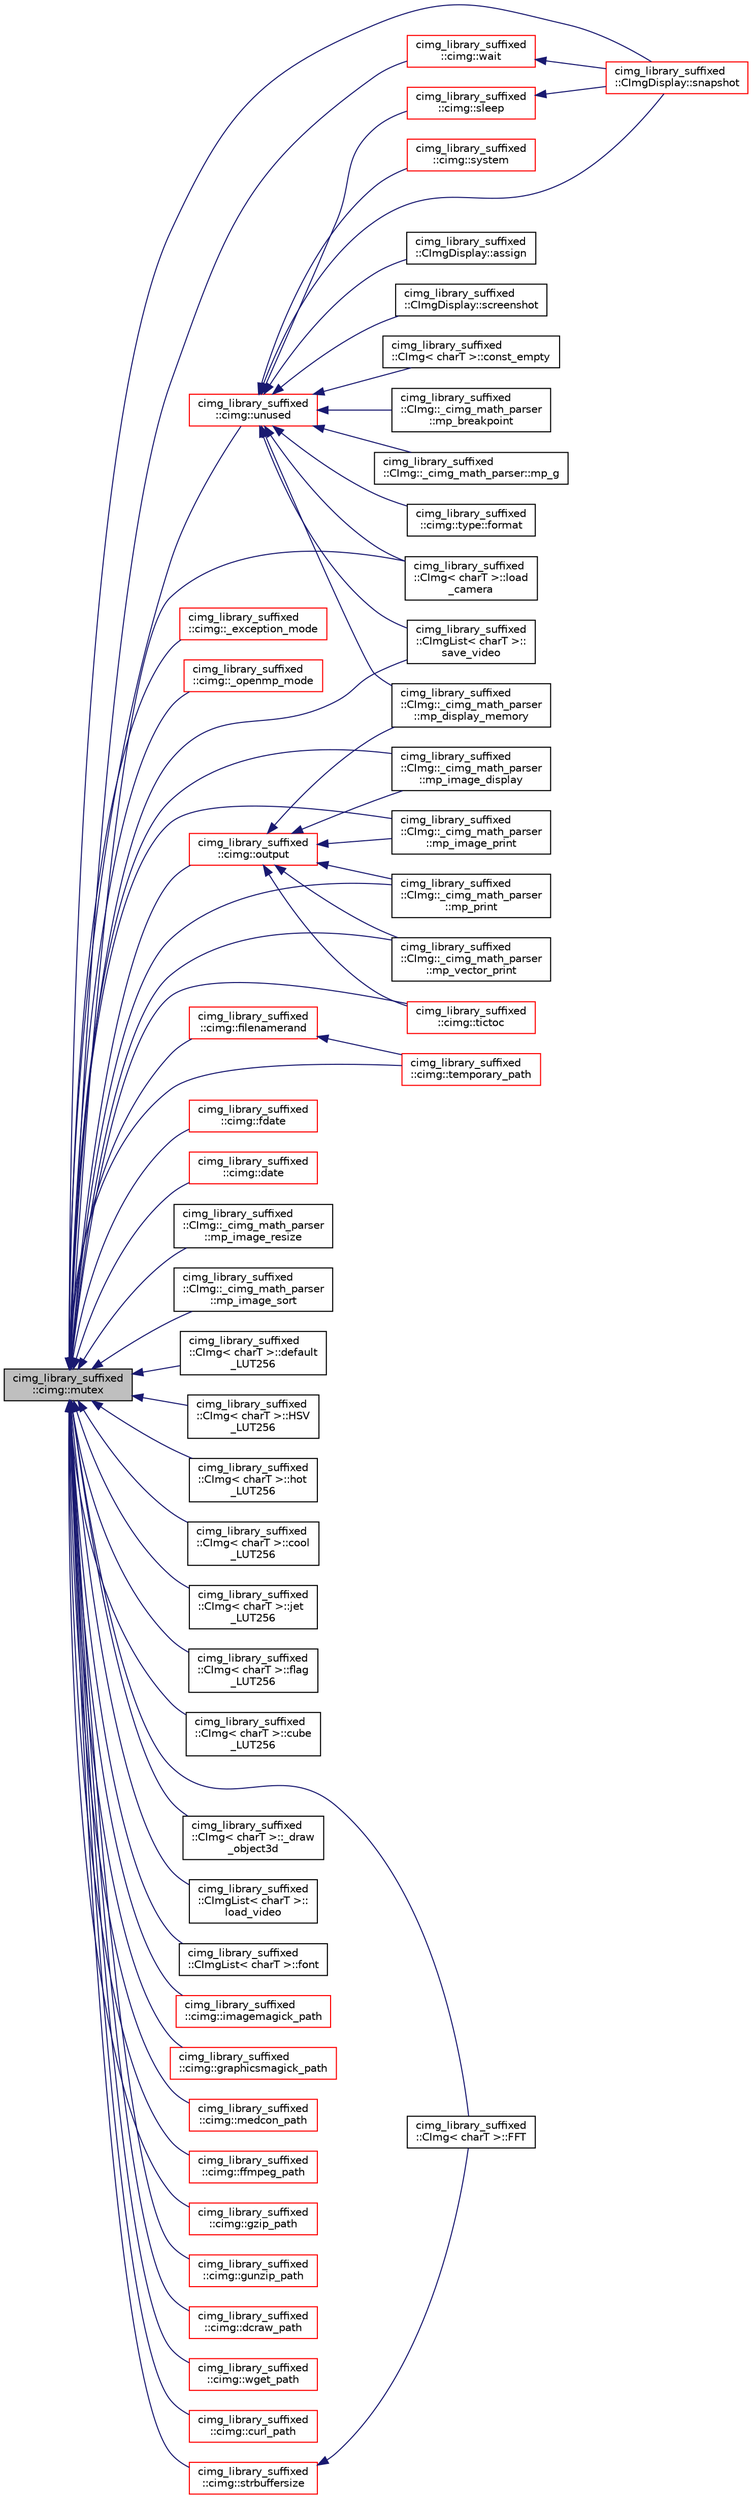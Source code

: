 digraph "cimg_library_suffixed::cimg::mutex"
{
  edge [fontname="Helvetica",fontsize="10",labelfontname="Helvetica",labelfontsize="10"];
  node [fontname="Helvetica",fontsize="10",shape=record];
  rankdir="LR";
  Node2706 [label="cimg_library_suffixed\l::cimg::mutex",height=0.2,width=0.4,color="black", fillcolor="grey75", style="filled", fontcolor="black"];
  Node2706 -> Node2707 [dir="back",color="midnightblue",fontsize="10",style="solid",fontname="Helvetica"];
  Node2707 [label="cimg_library_suffixed\l::cimg::unused",height=0.2,width=0.4,color="red", fillcolor="white", style="filled",URL="$namespacecimg__library__suffixed_1_1cimg.html#a79aef0cbcf66ceb71c2b74cb66b4deb2",tooltip="Avoid warning messages due to unused parameters. Do nothing actually. "];
  Node2707 -> Node2708 [dir="back",color="midnightblue",fontsize="10",style="solid",fontname="Helvetica"];
  Node2708 [label="cimg_library_suffixed\l::cimg::type::format",height=0.2,width=0.4,color="black", fillcolor="white", style="filled",URL="$structcimg__library__suffixed_1_1cimg_1_1type.html#a282756ed38a301a26ce37292782ec5c5"];
  Node2707 -> Node2709 [dir="back",color="midnightblue",fontsize="10",style="solid",fontname="Helvetica"];
  Node2709 [label="cimg_library_suffixed\l::cimg::system",height=0.2,width=0.4,color="red", fillcolor="white", style="filled",URL="$namespacecimg__library__suffixed_1_1cimg.html#a5ddfa532b09b12973f543977f1f688da"];
  Node2707 -> Node2750 [dir="back",color="midnightblue",fontsize="10",style="solid",fontname="Helvetica"];
  Node2750 [label="cimg_library_suffixed\l::cimg::sleep",height=0.2,width=0.4,color="red", fillcolor="white", style="filled",URL="$namespacecimg__library__suffixed_1_1cimg.html#aa2bf8fb0d97c122cbc52e1f2e167e8a6",tooltip="Sleep for a given numbers of milliseconds. "];
  Node2750 -> Node2760 [dir="back",color="midnightblue",fontsize="10",style="solid",fontname="Helvetica"];
  Node2760 [label="cimg_library_suffixed\l::CImgDisplay::snapshot",height=0.2,width=0.4,color="red", fillcolor="white", style="filled",URL="$structcimg__library__suffixed_1_1_c_img_display.html#a914ee0515249db301dc66275861a6b3e",tooltip="Take a snapshot of the associated window content. "];
  Node2707 -> Node2765 [dir="back",color="midnightblue",fontsize="10",style="solid",fontname="Helvetica"];
  Node2765 [label="cimg_library_suffixed\l::CImgDisplay::assign",height=0.2,width=0.4,color="black", fillcolor="white", style="filled",URL="$structcimg__library__suffixed_1_1_c_img_display.html#a316edd54f58ad7fa3fdbb439f1b34177",tooltip="Construct a display with specified dimensions . "];
  Node2707 -> Node2766 [dir="back",color="midnightblue",fontsize="10",style="solid",fontname="Helvetica"];
  Node2766 [label="cimg_library_suffixed\l::CImgDisplay::screenshot",height=0.2,width=0.4,color="black", fillcolor="white", style="filled",URL="$structcimg__library__suffixed_1_1_c_img_display.html#a264122e4cc7584dfa57678ceda68bfbb",tooltip="Take a snapshot of the current screen content. "];
  Node2707 -> Node2760 [dir="back",color="midnightblue",fontsize="10",style="solid",fontname="Helvetica"];
  Node2707 -> Node2767 [dir="back",color="midnightblue",fontsize="10",style="solid",fontname="Helvetica"];
  Node2767 [label="cimg_library_suffixed\l::CImg\< charT \>::const_empty",height=0.2,width=0.4,color="black", fillcolor="white", style="filled",URL="$structcimg__library__suffixed_1_1_c_img.html#a0c25588da200d84fb03afb1b491c6738",tooltip="Return a reference to an empty image . "];
  Node2707 -> Node2768 [dir="back",color="midnightblue",fontsize="10",style="solid",fontname="Helvetica"];
  Node2768 [label="cimg_library_suffixed\l::CImg::_cimg_math_parser\l::mp_breakpoint",height=0.2,width=0.4,color="black", fillcolor="white", style="filled",URL="$structcimg__library__suffixed_1_1_c_img_1_1__cimg__math__parser.html#a7a7f75c918df02ccfa168c11a143c585"];
  Node2707 -> Node2769 [dir="back",color="midnightblue",fontsize="10",style="solid",fontname="Helvetica"];
  Node2769 [label="cimg_library_suffixed\l::CImg::_cimg_math_parser\l::mp_display_memory",height=0.2,width=0.4,color="black", fillcolor="white", style="filled",URL="$structcimg__library__suffixed_1_1_c_img_1_1__cimg__math__parser.html#a6d1b924d601f12aafc3733441e165124"];
  Node2707 -> Node2770 [dir="back",color="midnightblue",fontsize="10",style="solid",fontname="Helvetica"];
  Node2770 [label="cimg_library_suffixed\l::CImg::_cimg_math_parser::mp_g",height=0.2,width=0.4,color="black", fillcolor="white", style="filled",URL="$structcimg__library__suffixed_1_1_c_img_1_1__cimg__math__parser.html#a1a6f67dab44ca62b11aec01933907178"];
  Node2707 -> Node2783 [dir="back",color="midnightblue",fontsize="10",style="solid",fontname="Helvetica"];
  Node2783 [label="cimg_library_suffixed\l::CImg\< charT \>::load\l_camera",height=0.2,width=0.4,color="black", fillcolor="white", style="filled",URL="$structcimg__library__suffixed_1_1_c_img.html#a7283a9a49902ac537d8e1bb2613ee9cc",tooltip="Load image from a camera stream, using OpenCV. "];
  Node2707 -> Node2786 [dir="back",color="midnightblue",fontsize="10",style="solid",fontname="Helvetica"];
  Node2786 [label="cimg_library_suffixed\l::CImgList\< charT \>::\lsave_video",height=0.2,width=0.4,color="black", fillcolor="white", style="filled",URL="$structcimg__library__suffixed_1_1_c_img_list.html#a4fcada66102d9f9245f11d2127dbe8fb",tooltip="Save image sequence, using the OpenCV library. "];
  Node2706 -> Node2789 [dir="back",color="midnightblue",fontsize="10",style="solid",fontname="Helvetica"];
  Node2789 [label="cimg_library_suffixed\l::cimg::_exception_mode",height=0.2,width=0.4,color="red", fillcolor="white", style="filled",URL="$namespacecimg__library__suffixed_1_1cimg.html#a6c578f866de2be9be7e385d693c758c8"];
  Node2706 -> Node2890 [dir="back",color="midnightblue",fontsize="10",style="solid",fontname="Helvetica"];
  Node2890 [label="cimg_library_suffixed\l::cimg::_openmp_mode",height=0.2,width=0.4,color="red", fillcolor="white", style="filled",URL="$namespacecimg__library__suffixed_1_1cimg.html#a2a1f404b2580ad14629ca49e7c5380e5",tooltip="Set current  openmp mode. "];
  Node2706 -> Node2863 [dir="back",color="midnightblue",fontsize="10",style="solid",fontname="Helvetica"];
  Node2863 [label="cimg_library_suffixed\l::cimg::output",height=0.2,width=0.4,color="red", fillcolor="white", style="filled",URL="$namespacecimg__library__suffixed_1_1cimg.html#ada686776cc71803df391eea79cd1b3e5",tooltip="Get/set default output stream for the  library messages. "];
  Node2863 -> Node2769 [dir="back",color="midnightblue",fontsize="10",style="solid",fontname="Helvetica"];
  Node2863 -> Node2872 [dir="back",color="midnightblue",fontsize="10",style="solid",fontname="Helvetica"];
  Node2872 [label="cimg_library_suffixed\l::CImg::_cimg_math_parser\l::mp_image_display",height=0.2,width=0.4,color="black", fillcolor="white", style="filled",URL="$structcimg__library__suffixed_1_1_c_img_1_1__cimg__math__parser.html#ad2d5f6551f0f1016374e3ece398f8624"];
  Node2863 -> Node2873 [dir="back",color="midnightblue",fontsize="10",style="solid",fontname="Helvetica"];
  Node2873 [label="cimg_library_suffixed\l::CImg::_cimg_math_parser\l::mp_image_print",height=0.2,width=0.4,color="black", fillcolor="white", style="filled",URL="$structcimg__library__suffixed_1_1_c_img_1_1__cimg__math__parser.html#accadb0cbf6248cad3cc6985a8325df20"];
  Node2863 -> Node2874 [dir="back",color="midnightblue",fontsize="10",style="solid",fontname="Helvetica"];
  Node2874 [label="cimg_library_suffixed\l::CImg::_cimg_math_parser\l::mp_print",height=0.2,width=0.4,color="black", fillcolor="white", style="filled",URL="$structcimg__library__suffixed_1_1_c_img_1_1__cimg__math__parser.html#aad0725b5cc325c823bb66b26c48fa253"];
  Node2863 -> Node2875 [dir="back",color="midnightblue",fontsize="10",style="solid",fontname="Helvetica"];
  Node2875 [label="cimg_library_suffixed\l::CImg::_cimg_math_parser\l::mp_vector_print",height=0.2,width=0.4,color="black", fillcolor="white", style="filled",URL="$structcimg__library__suffixed_1_1_c_img_1_1__cimg__math__parser.html#a223221c97f90a501165ccafad7d0121a"];
  Node2863 -> Node2878 [dir="back",color="midnightblue",fontsize="10",style="solid",fontname="Helvetica"];
  Node2878 [label="cimg_library_suffixed\l::cimg::tictoc",height=0.2,width=0.4,color="red", fillcolor="white", style="filled",URL="$namespacecimg__library__suffixed_1_1cimg.html#ab47e3a7718b582df77725470f3824eb4"];
  Node2706 -> Node2752 [dir="back",color="midnightblue",fontsize="10",style="solid",fontname="Helvetica"];
  Node2752 [label="cimg_library_suffixed\l::cimg::wait",height=0.2,width=0.4,color="red", fillcolor="white", style="filled",URL="$namespacecimg__library__suffixed_1_1cimg.html#a8431f8cf0989f40df3b6ac7d9dc90abd",tooltip="Wait for a given number of milliseconds since the last call to wait(). "];
  Node2752 -> Node2760 [dir="back",color="midnightblue",fontsize="10",style="solid",fontname="Helvetica"];
  Node2706 -> Node2881 [dir="back",color="midnightblue",fontsize="10",style="solid",fontname="Helvetica"];
  Node2881 [label="cimg_library_suffixed\l::cimg::filenamerand",height=0.2,width=0.4,color="red", fillcolor="white", style="filled",URL="$namespacecimg__library__suffixed_1_1cimg.html#ae92216bbc140ed7afef601f72ba2bd81"];
  Node2881 -> Node2821 [dir="back",color="midnightblue",fontsize="10",style="solid",fontname="Helvetica"];
  Node2821 [label="cimg_library_suffixed\l::cimg::temporary_path",height=0.2,width=0.4,color="red", fillcolor="white", style="filled",URL="$namespacecimg__library__suffixed_1_1cimg.html#ae9af8e17db04e875db3b45cbe58892d6",tooltip="Get/set path to store temporary files. "];
  Node2706 -> Node2892 [dir="back",color="midnightblue",fontsize="10",style="solid",fontname="Helvetica"];
  Node2892 [label="cimg_library_suffixed\l::cimg::fdate",height=0.2,width=0.4,color="red", fillcolor="white", style="filled",URL="$namespacecimg__library__suffixed_1_1cimg.html#a0654bf4ceae1444ae9fa1113cbb064ee",tooltip="Get last write time of a given file or directory (multiple-attributes version). "];
  Node2706 -> Node2883 [dir="back",color="midnightblue",fontsize="10",style="solid",fontname="Helvetica"];
  Node2883 [label="cimg_library_suffixed\l::cimg::date",height=0.2,width=0.4,color="red", fillcolor="white", style="filled",URL="$namespacecimg__library__suffixed_1_1cimg.html#a6b6e28a991c9e426d8cb1c6d1e02849e",tooltip="Get current local time (multiple-attributes version). "];
  Node2706 -> Node2760 [dir="back",color="midnightblue",fontsize="10",style="solid",fontname="Helvetica"];
  Node2706 -> Node2872 [dir="back",color="midnightblue",fontsize="10",style="solid",fontname="Helvetica"];
  Node2706 -> Node2873 [dir="back",color="midnightblue",fontsize="10",style="solid",fontname="Helvetica"];
  Node2706 -> Node2894 [dir="back",color="midnightblue",fontsize="10",style="solid",fontname="Helvetica"];
  Node2894 [label="cimg_library_suffixed\l::CImg::_cimg_math_parser\l::mp_image_resize",height=0.2,width=0.4,color="black", fillcolor="white", style="filled",URL="$structcimg__library__suffixed_1_1_c_img_1_1__cimg__math__parser.html#ad676e1626e3d1e0abc5317527ecb9e6f"];
  Node2706 -> Node2895 [dir="back",color="midnightblue",fontsize="10",style="solid",fontname="Helvetica"];
  Node2895 [label="cimg_library_suffixed\l::CImg::_cimg_math_parser\l::mp_image_sort",height=0.2,width=0.4,color="black", fillcolor="white", style="filled",URL="$structcimg__library__suffixed_1_1_c_img_1_1__cimg__math__parser.html#a3dc8e03302dcf232f3f72dfd6f0feb96"];
  Node2706 -> Node2874 [dir="back",color="midnightblue",fontsize="10",style="solid",fontname="Helvetica"];
  Node2706 -> Node2875 [dir="back",color="midnightblue",fontsize="10",style="solid",fontname="Helvetica"];
  Node2706 -> Node2896 [dir="back",color="midnightblue",fontsize="10",style="solid",fontname="Helvetica"];
  Node2896 [label="cimg_library_suffixed\l::CImg\< charT \>::default\l_LUT256",height=0.2,width=0.4,color="black", fillcolor="white", style="filled",URL="$structcimg__library__suffixed_1_1_c_img.html#a8ba500fe12161e3920124457308956ac",tooltip="Return colormap \"default\", containing 256 colors entries in RGB. "];
  Node2706 -> Node2897 [dir="back",color="midnightblue",fontsize="10",style="solid",fontname="Helvetica"];
  Node2897 [label="cimg_library_suffixed\l::CImg\< charT \>::HSV\l_LUT256",height=0.2,width=0.4,color="black", fillcolor="white", style="filled",URL="$structcimg__library__suffixed_1_1_c_img.html#a51f90120a4070c5d47806c9fffc210ff",tooltip="Return colormap \"HSV\", containing 256 colors entries in RGB. "];
  Node2706 -> Node2898 [dir="back",color="midnightblue",fontsize="10",style="solid",fontname="Helvetica"];
  Node2898 [label="cimg_library_suffixed\l::CImg\< charT \>::hot\l_LUT256",height=0.2,width=0.4,color="black", fillcolor="white", style="filled",URL="$structcimg__library__suffixed_1_1_c_img.html#a2f69ebdf31dfb711698fe30753714c4b",tooltip="Return colormap \"hot\", containing 256 colors entries in RGB. "];
  Node2706 -> Node2899 [dir="back",color="midnightblue",fontsize="10",style="solid",fontname="Helvetica"];
  Node2899 [label="cimg_library_suffixed\l::CImg\< charT \>::cool\l_LUT256",height=0.2,width=0.4,color="black", fillcolor="white", style="filled",URL="$structcimg__library__suffixed_1_1_c_img.html#a005b4b10c6ea4202a3d5b243cfdda18b",tooltip="Return colormap \"cool\", containing 256 colors entries in RGB. "];
  Node2706 -> Node2900 [dir="back",color="midnightblue",fontsize="10",style="solid",fontname="Helvetica"];
  Node2900 [label="cimg_library_suffixed\l::CImg\< charT \>::jet\l_LUT256",height=0.2,width=0.4,color="black", fillcolor="white", style="filled",URL="$structcimg__library__suffixed_1_1_c_img.html#a5d583ac0b28ff49e4fd09216a8ccd5c9",tooltip="Return colormap \"jet\", containing 256 colors entries in RGB. "];
  Node2706 -> Node2901 [dir="back",color="midnightblue",fontsize="10",style="solid",fontname="Helvetica"];
  Node2901 [label="cimg_library_suffixed\l::CImg\< charT \>::flag\l_LUT256",height=0.2,width=0.4,color="black", fillcolor="white", style="filled",URL="$structcimg__library__suffixed_1_1_c_img.html#adb5bd770cc77e0989d01df4498f5138c",tooltip="Return colormap \"flag\", containing 256 colors entries in RGB. "];
  Node2706 -> Node2902 [dir="back",color="midnightblue",fontsize="10",style="solid",fontname="Helvetica"];
  Node2902 [label="cimg_library_suffixed\l::CImg\< charT \>::cube\l_LUT256",height=0.2,width=0.4,color="black", fillcolor="white", style="filled",URL="$structcimg__library__suffixed_1_1_c_img.html#a0783d1845462d2d1f70d9fe3bc9708a2",tooltip="Return colormap \"cube\", containing 256 colors entries in RGB. "];
  Node2706 -> Node2903 [dir="back",color="midnightblue",fontsize="10",style="solid",fontname="Helvetica"];
  Node2903 [label="cimg_library_suffixed\l::CImg\< charT \>::FFT",height=0.2,width=0.4,color="black", fillcolor="white", style="filled",URL="$structcimg__library__suffixed_1_1_c_img.html#abf1763dd0cf132f59147662022feb791",tooltip="Compute 1d Fast Fourier Transform, along a specified axis. "];
  Node2706 -> Node2904 [dir="back",color="midnightblue",fontsize="10",style="solid",fontname="Helvetica"];
  Node2904 [label="cimg_library_suffixed\l::CImg\< charT \>::_draw\l_object3d",height=0.2,width=0.4,color="black", fillcolor="white", style="filled",URL="$structcimg__library__suffixed_1_1_c_img.html#a6dba86c8049ae141ffc9936b2eaf5c5c"];
  Node2706 -> Node2783 [dir="back",color="midnightblue",fontsize="10",style="solid",fontname="Helvetica"];
  Node2706 -> Node2817 [dir="back",color="midnightblue",fontsize="10",style="solid",fontname="Helvetica"];
  Node2817 [label="cimg_library_suffixed\l::CImgList\< charT \>::\lload_video",height=0.2,width=0.4,color="black", fillcolor="white", style="filled",URL="$structcimg__library__suffixed_1_1_c_img_list.html#a23a2c8ad55006cc12ef5316355e46ea0",tooltip="Load an image from a video file, using OpenCV library. "];
  Node2706 -> Node2786 [dir="back",color="midnightblue",fontsize="10",style="solid",fontname="Helvetica"];
  Node2706 -> Node2905 [dir="back",color="midnightblue",fontsize="10",style="solid",fontname="Helvetica"];
  Node2905 [label="cimg_library_suffixed\l::CImgList\< charT \>::font",height=0.2,width=0.4,color="black", fillcolor="white", style="filled",URL="$structcimg__library__suffixed_1_1_c_img_list.html#aeb4a6463a473fa5935f69534ca1a49c8",tooltip="Return a CImg pre-defined font with desired size. "];
  Node2706 -> Node2821 [dir="back",color="midnightblue",fontsize="10",style="solid",fontname="Helvetica"];
  Node2706 -> Node2823 [dir="back",color="midnightblue",fontsize="10",style="solid",fontname="Helvetica"];
  Node2823 [label="cimg_library_suffixed\l::cimg::imagemagick_path",height=0.2,width=0.4,color="red", fillcolor="white", style="filled",URL="$namespacecimg__library__suffixed_1_1cimg.html#a96cabeea0a54a10aeee97ead7b672f0f",tooltip="Get/set path to the Program Files/ directory (Windows only). "];
  Node2706 -> Node2824 [dir="back",color="midnightblue",fontsize="10",style="solid",fontname="Helvetica"];
  Node2824 [label="cimg_library_suffixed\l::cimg::graphicsmagick_path",height=0.2,width=0.4,color="red", fillcolor="white", style="filled",URL="$namespacecimg__library__suffixed_1_1cimg.html#ab4063d8fb2c2564596f33f4a75436f76",tooltip="Get/set path to the GraphicsMagick&#39;s gm binary. "];
  Node2706 -> Node2825 [dir="back",color="midnightblue",fontsize="10",style="solid",fontname="Helvetica"];
  Node2825 [label="cimg_library_suffixed\l::cimg::medcon_path",height=0.2,width=0.4,color="red", fillcolor="white", style="filled",URL="$namespacecimg__library__suffixed_1_1cimg.html#a65c2f6f9671ac4f3eae2b5624313926e",tooltip="Get/set path to the XMedcon&#39;s medcon binary. "];
  Node2706 -> Node2826 [dir="back",color="midnightblue",fontsize="10",style="solid",fontname="Helvetica"];
  Node2826 [label="cimg_library_suffixed\l::cimg::ffmpeg_path",height=0.2,width=0.4,color="red", fillcolor="white", style="filled",URL="$namespacecimg__library__suffixed_1_1cimg.html#a5b8fba26176c5506b1eb27e70ca44889",tooltip="Get/set path to the FFMPEG&#39;s ffmpeg binary. "];
  Node2706 -> Node2827 [dir="back",color="midnightblue",fontsize="10",style="solid",fontname="Helvetica"];
  Node2827 [label="cimg_library_suffixed\l::cimg::gzip_path",height=0.2,width=0.4,color="red", fillcolor="white", style="filled",URL="$namespacecimg__library__suffixed_1_1cimg.html#aac00308d827ccbd69bd26c9ba6e1356b",tooltip="Get/set path to the gzip binary. "];
  Node2706 -> Node2828 [dir="back",color="midnightblue",fontsize="10",style="solid",fontname="Helvetica"];
  Node2828 [label="cimg_library_suffixed\l::cimg::gunzip_path",height=0.2,width=0.4,color="red", fillcolor="white", style="filled",URL="$namespacecimg__library__suffixed_1_1cimg.html#a7b4390d7bec2ffbf27d108f1c3a699e0",tooltip="Get/set path to the gunzip binary. "];
  Node2706 -> Node2829 [dir="back",color="midnightblue",fontsize="10",style="solid",fontname="Helvetica"];
  Node2829 [label="cimg_library_suffixed\l::cimg::dcraw_path",height=0.2,width=0.4,color="red", fillcolor="white", style="filled",URL="$namespacecimg__library__suffixed_1_1cimg.html#ad2459563e2ed326f303b9ac4e91744b0",tooltip="Get/set path to the dcraw binary. "];
  Node2706 -> Node2830 [dir="back",color="midnightblue",fontsize="10",style="solid",fontname="Helvetica"];
  Node2830 [label="cimg_library_suffixed\l::cimg::wget_path",height=0.2,width=0.4,color="red", fillcolor="white", style="filled",URL="$namespacecimg__library__suffixed_1_1cimg.html#a36ccf2e6a6542f4e93eac819cf5d91ba",tooltip="Get/set path to the wget binary. "];
  Node2706 -> Node2831 [dir="back",color="midnightblue",fontsize="10",style="solid",fontname="Helvetica"];
  Node2831 [label="cimg_library_suffixed\l::cimg::curl_path",height=0.2,width=0.4,color="red", fillcolor="white", style="filled",URL="$namespacecimg__library__suffixed_1_1cimg.html#aebd4f990c3e148573c96c04dbfdcc5c6",tooltip="Get/set path to the curl binary. "];
  Node2706 -> Node2878 [dir="back",color="midnightblue",fontsize="10",style="solid",fontname="Helvetica"];
  Node2706 -> Node2906 [dir="back",color="midnightblue",fontsize="10",style="solid",fontname="Helvetica"];
  Node2906 [label="cimg_library_suffixed\l::cimg::strbuffersize",height=0.2,width=0.4,color="red", fillcolor="white", style="filled",URL="$namespacecimg__library__suffixed_1_1cimg.html#a73a84376fb4f9577c5786ad58289efad"];
  Node2906 -> Node2903 [dir="back",color="midnightblue",fontsize="10",style="solid",fontname="Helvetica"];
}
